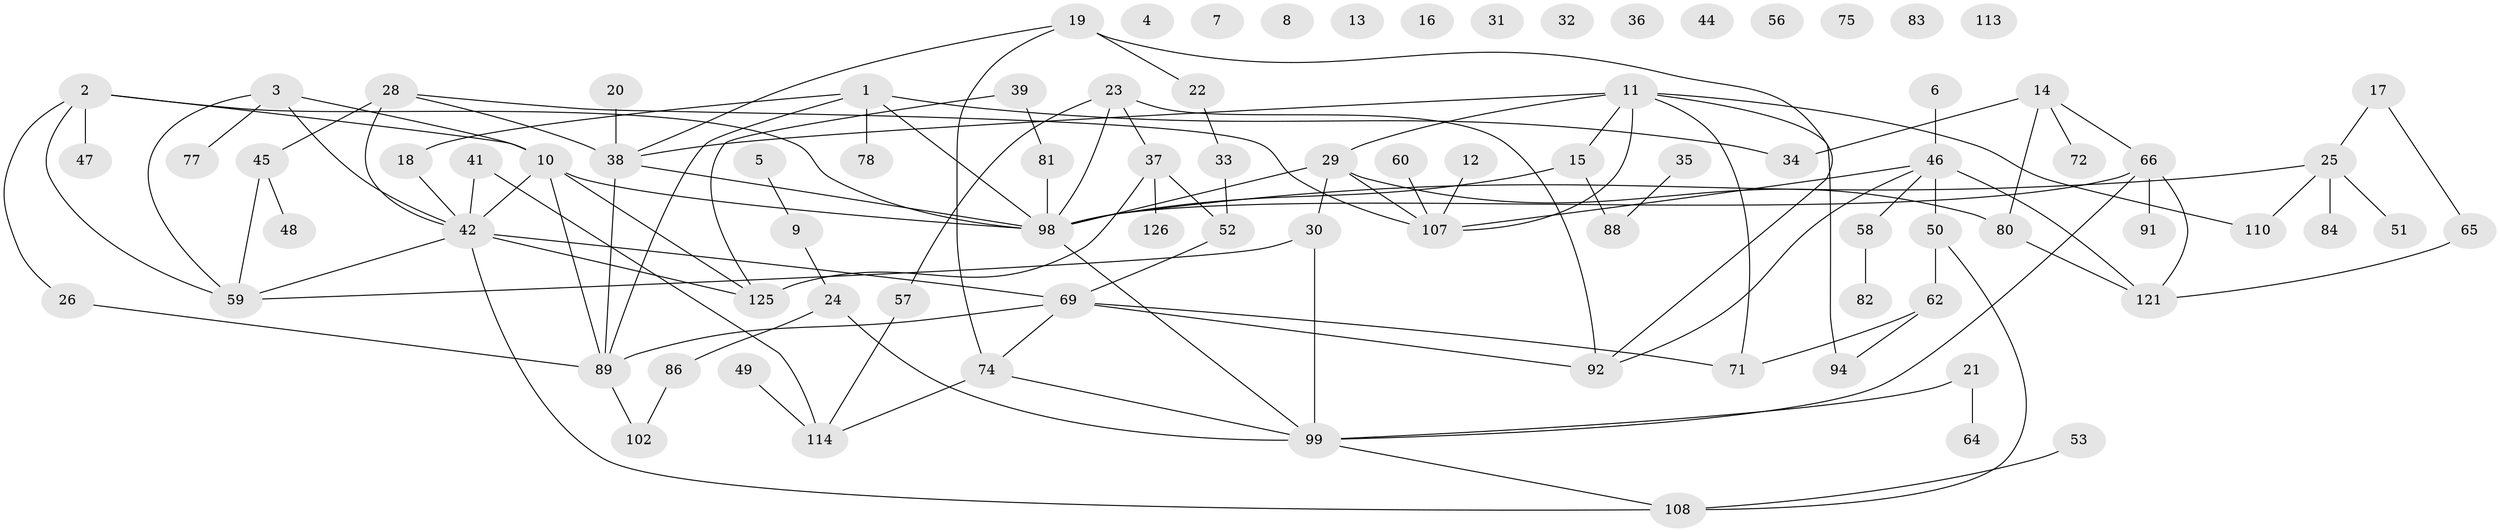 // Generated by graph-tools (version 1.1) at 2025/23/03/03/25 07:23:25]
// undirected, 88 vertices, 116 edges
graph export_dot {
graph [start="1"]
  node [color=gray90,style=filled];
  1 [super="+27"];
  2 [super="+87"];
  3 [super="+40"];
  4;
  5;
  6;
  7;
  8;
  9;
  10 [super="+106"];
  11 [super="+109"];
  12 [super="+61"];
  13;
  14 [super="+76"];
  15 [super="+43"];
  16;
  17 [super="+79"];
  18 [super="+101"];
  19 [super="+115"];
  20;
  21;
  22;
  23 [super="+117"];
  24 [super="+105"];
  25 [super="+93"];
  26;
  28 [super="+55"];
  29 [super="+100"];
  30 [super="+63"];
  31;
  32;
  33 [super="+67"];
  34 [super="+104"];
  35 [super="+120"];
  36;
  37 [super="+73"];
  38 [super="+97"];
  39 [super="+119"];
  41;
  42 [super="+116"];
  44;
  45 [super="+96"];
  46 [super="+54"];
  47;
  48;
  49;
  50 [super="+127"];
  51;
  52;
  53;
  56;
  57;
  58;
  59 [super="+68"];
  60;
  62 [super="+123"];
  64;
  65 [super="+95"];
  66 [super="+85"];
  69 [super="+70"];
  71;
  72;
  74 [super="+90"];
  75;
  77 [super="+103"];
  78;
  80;
  81;
  82;
  83;
  84;
  86;
  88;
  89;
  91;
  92;
  94;
  98 [super="+122"];
  99 [super="+124"];
  102 [super="+112"];
  107 [super="+111"];
  108;
  110 [super="+118"];
  113;
  114;
  121;
  125;
  126;
  1 -- 34;
  1 -- 78;
  1 -- 89;
  1 -- 98;
  1 -- 18;
  2 -- 10;
  2 -- 26;
  2 -- 47;
  2 -- 59;
  2 -- 98;
  3 -- 59;
  3 -- 10;
  3 -- 42;
  3 -- 77;
  5 -- 9;
  6 -- 46;
  9 -- 24;
  10 -- 125;
  10 -- 42;
  10 -- 89;
  10 -- 98;
  11 -- 29;
  11 -- 71;
  11 -- 15;
  11 -- 38;
  11 -- 110;
  11 -- 107;
  11 -- 94;
  12 -- 107;
  14 -- 80;
  14 -- 72;
  14 -- 34;
  14 -- 66;
  15 -- 88;
  15 -- 98;
  17 -- 65;
  17 -- 25;
  18 -- 42;
  19 -- 22;
  19 -- 74;
  19 -- 38;
  19 -- 92;
  20 -- 38;
  21 -- 64;
  21 -- 99;
  22 -- 33;
  23 -- 92;
  23 -- 57;
  23 -- 98;
  23 -- 37;
  24 -- 86;
  24 -- 99;
  25 -- 98;
  25 -- 51;
  25 -- 84;
  25 -- 110;
  26 -- 89;
  28 -- 42;
  28 -- 107;
  28 -- 38;
  28 -- 45;
  29 -- 80;
  29 -- 107;
  29 -- 98;
  29 -- 30;
  30 -- 59;
  30 -- 99;
  33 -- 52;
  35 -- 88;
  37 -- 125;
  37 -- 52;
  37 -- 126;
  38 -- 98;
  38 -- 89;
  39 -- 81;
  39 -- 125;
  41 -- 114;
  41 -- 42;
  42 -- 125;
  42 -- 108;
  42 -- 59;
  42 -- 69;
  45 -- 59;
  45 -- 48;
  46 -- 58;
  46 -- 107;
  46 -- 50;
  46 -- 121;
  46 -- 92;
  49 -- 114;
  50 -- 108;
  50 -- 62;
  52 -- 69;
  53 -- 108;
  57 -- 114;
  58 -- 82;
  60 -- 107;
  62 -- 94;
  62 -- 71;
  65 -- 121;
  66 -- 91;
  66 -- 98;
  66 -- 99;
  66 -- 121;
  69 -- 89;
  69 -- 92;
  69 -- 74;
  69 -- 71;
  74 -- 114;
  74 -- 99;
  80 -- 121;
  81 -- 98;
  86 -- 102;
  89 -- 102;
  98 -- 99;
  99 -- 108;
}
